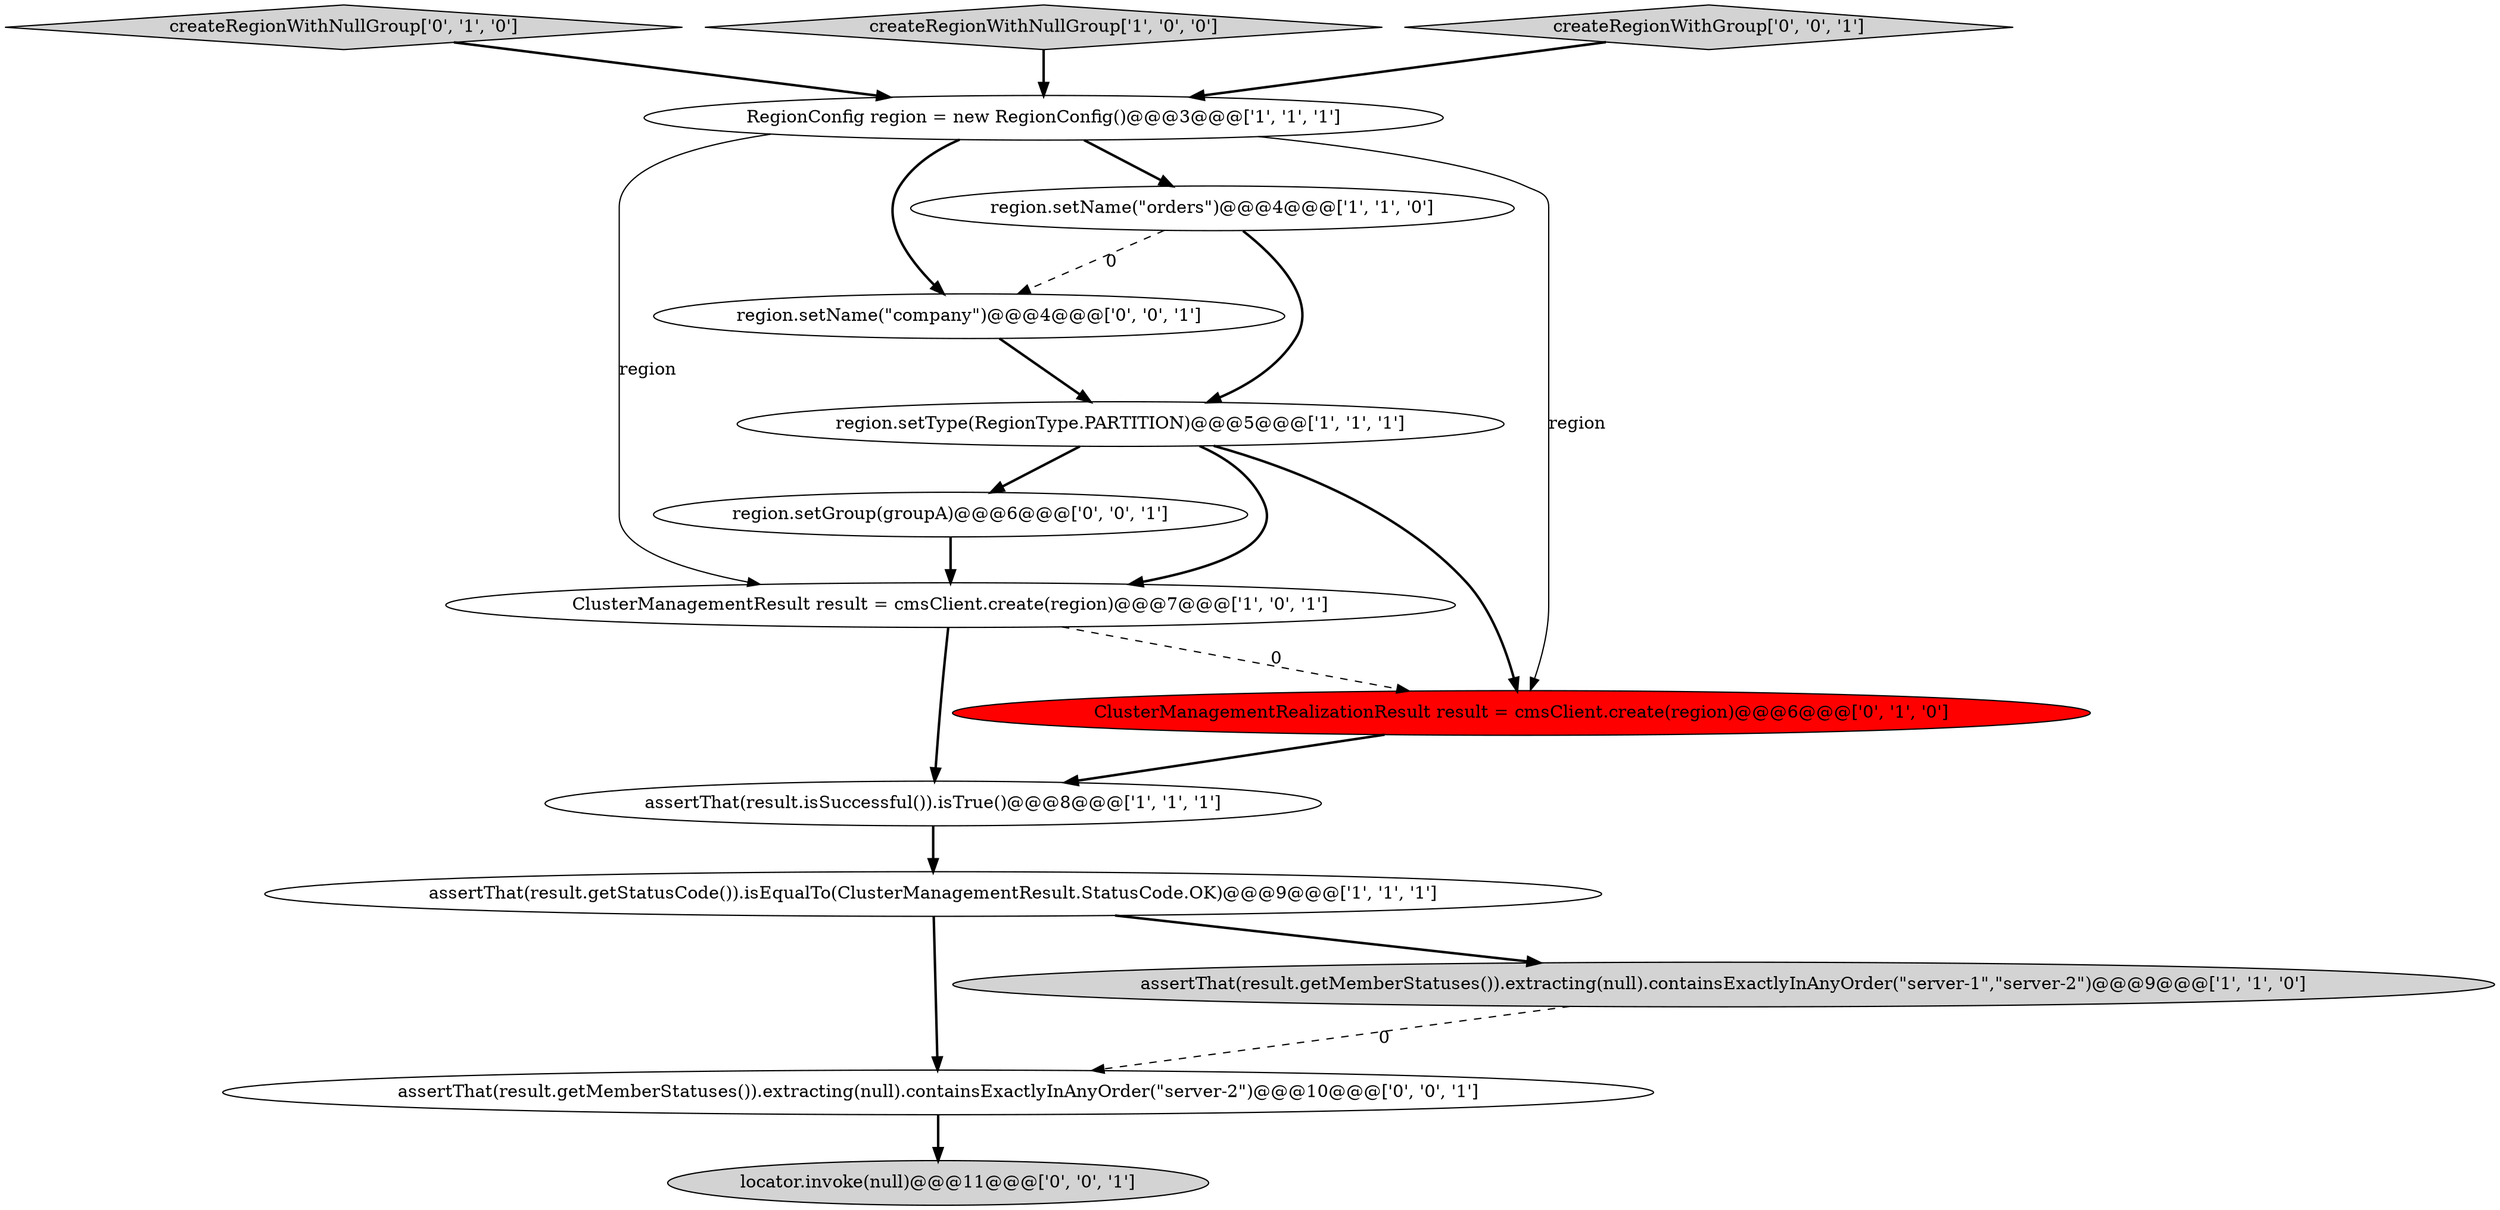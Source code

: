 digraph {
5 [style = filled, label = "assertThat(result.getStatusCode()).isEqualTo(ClusterManagementResult.StatusCode.OK)@@@9@@@['1', '1', '1']", fillcolor = white, shape = ellipse image = "AAA0AAABBB1BBB"];
12 [style = filled, label = "locator.invoke(null)@@@11@@@['0', '0', '1']", fillcolor = lightgray, shape = ellipse image = "AAA0AAABBB3BBB"];
10 [style = filled, label = "region.setName(\"company\")@@@4@@@['0', '0', '1']", fillcolor = white, shape = ellipse image = "AAA0AAABBB3BBB"];
9 [style = filled, label = "createRegionWithNullGroup['0', '1', '0']", fillcolor = lightgray, shape = diamond image = "AAA0AAABBB2BBB"];
7 [style = filled, label = "region.setName(\"orders\")@@@4@@@['1', '1', '0']", fillcolor = white, shape = ellipse image = "AAA0AAABBB1BBB"];
1 [style = filled, label = "region.setType(RegionType.PARTITION)@@@5@@@['1', '1', '1']", fillcolor = white, shape = ellipse image = "AAA0AAABBB1BBB"];
11 [style = filled, label = "assertThat(result.getMemberStatuses()).extracting(null).containsExactlyInAnyOrder(\"server-2\")@@@10@@@['0', '0', '1']", fillcolor = white, shape = ellipse image = "AAA0AAABBB3BBB"];
2 [style = filled, label = "createRegionWithNullGroup['1', '0', '0']", fillcolor = lightgray, shape = diamond image = "AAA0AAABBB1BBB"];
3 [style = filled, label = "assertThat(result.isSuccessful()).isTrue()@@@8@@@['1', '1', '1']", fillcolor = white, shape = ellipse image = "AAA0AAABBB1BBB"];
8 [style = filled, label = "ClusterManagementRealizationResult result = cmsClient.create(region)@@@6@@@['0', '1', '0']", fillcolor = red, shape = ellipse image = "AAA1AAABBB2BBB"];
0 [style = filled, label = "ClusterManagementResult result = cmsClient.create(region)@@@7@@@['1', '0', '1']", fillcolor = white, shape = ellipse image = "AAA0AAABBB1BBB"];
14 [style = filled, label = "createRegionWithGroup['0', '0', '1']", fillcolor = lightgray, shape = diamond image = "AAA0AAABBB3BBB"];
6 [style = filled, label = "assertThat(result.getMemberStatuses()).extracting(null).containsExactlyInAnyOrder(\"server-1\",\"server-2\")@@@9@@@['1', '1', '0']", fillcolor = lightgray, shape = ellipse image = "AAA0AAABBB1BBB"];
13 [style = filled, label = "region.setGroup(groupA)@@@6@@@['0', '0', '1']", fillcolor = white, shape = ellipse image = "AAA0AAABBB3BBB"];
4 [style = filled, label = "RegionConfig region = new RegionConfig()@@@3@@@['1', '1', '1']", fillcolor = white, shape = ellipse image = "AAA0AAABBB1BBB"];
0->3 [style = bold, label=""];
4->10 [style = bold, label=""];
7->1 [style = bold, label=""];
1->8 [style = bold, label=""];
4->0 [style = solid, label="region"];
9->4 [style = bold, label=""];
8->3 [style = bold, label=""];
6->11 [style = dashed, label="0"];
11->12 [style = bold, label=""];
1->0 [style = bold, label=""];
2->4 [style = bold, label=""];
1->13 [style = bold, label=""];
4->7 [style = bold, label=""];
4->8 [style = solid, label="region"];
3->5 [style = bold, label=""];
5->6 [style = bold, label=""];
0->8 [style = dashed, label="0"];
7->10 [style = dashed, label="0"];
5->11 [style = bold, label=""];
10->1 [style = bold, label=""];
13->0 [style = bold, label=""];
14->4 [style = bold, label=""];
}
